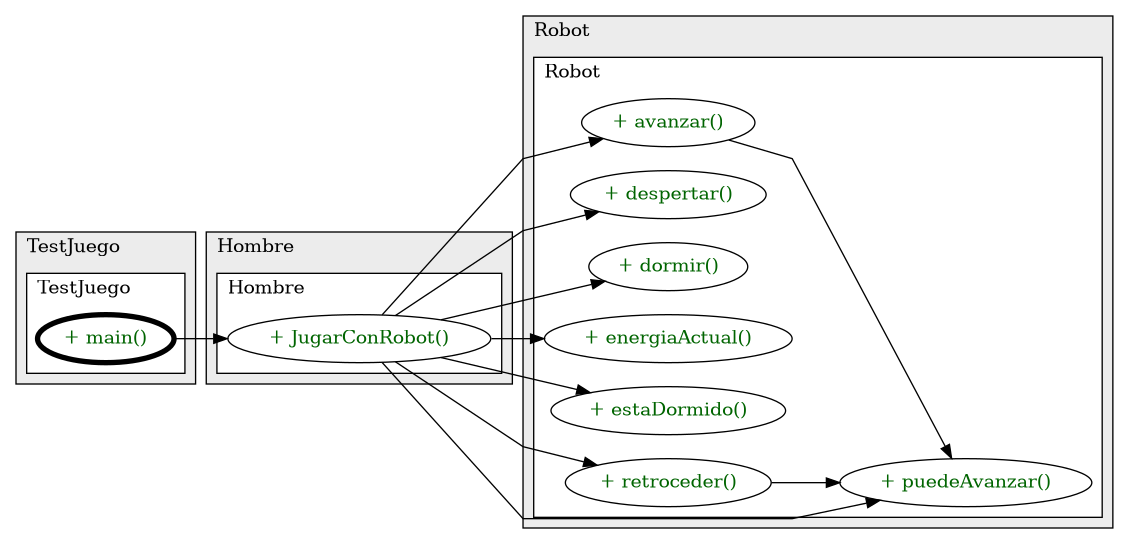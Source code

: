 @startuml

/' diagram meta data start
config=CallConfiguration;
{
  "rootMethod": "TestJuego#main(String[])",
  "projectClassification": {
    "searchMode": "OpenProject", // OpenProject, AllProjects
    "includedProjects": "",
    "pathEndKeywords": "*.impl",
    "isClientPath": "",
    "isClientName": "",
    "isTestPath": "",
    "isTestName": "",
    "isMappingPath": "",
    "isMappingName": "",
    "isDataAccessPath": "",
    "isDataAccessName": "",
    "isDataStructurePath": "",
    "isDataStructureName": "",
    "isInterfaceStructuresPath": "",
    "isInterfaceStructuresName": "",
    "isEntryPointPath": "",
    "isEntryPointName": "",
    "treatFinalFieldsAsMandatory": false
  },
  "graphRestriction": {
    "classPackageExcludeFilter": "",
    "classPackageIncludeFilter": "",
    "classNameExcludeFilter": "",
    "classNameIncludeFilter": "",
    "methodNameExcludeFilter": "",
    "methodNameIncludeFilter": "",
    "removeByInheritance": "", // inheritance/annotation based filtering is done in a second step
    "removeByAnnotation": "",
    "removeByClassPackage": "", // cleanup the graph after inheritance/annotation based filtering is done
    "removeByClassName": "",
    "cutMappings": false,
    "cutEnum": true,
    "cutTests": true,
    "cutClient": true,
    "cutDataAccess": true,
    "cutInterfaceStructures": true,
    "cutDataStructures": true,
    "cutGetterAndSetter": true,
    "cutConstructors": true
  },
  "graphTraversal": {
    "forwardDepth": 3,
    "backwardDepth": 3,
    "classPackageExcludeFilter": "",
    "classPackageIncludeFilter": "",
    "classNameExcludeFilter": "",
    "classNameIncludeFilter": "",
    "methodNameExcludeFilter": "",
    "methodNameIncludeFilter": "",
    "hideMappings": false,
    "hideDataStructures": false,
    "hidePrivateMethods": true,
    "hideInterfaceCalls": true, // indirection: implementation -> interface (is hidden) -> implementation
    "onlyShowApplicationEntryPoints": false, // root node is included
    "useMethodCallsForStructureDiagram": "ForwardOnly" // ForwardOnly, BothDirections, No
  },
  "details": {
    "aggregation": "GroupByClass", // ByClass, GroupByClass, None
    "showMethodParametersTypes": false,
    "showMethodParametersNames": false,
    "showMethodReturnType": false,
    "showPackageLevels": 2,
    "showCallOrder": false,
    "edgeMode": "MethodsOnly", // TypesOnly, MethodsOnly, TypesAndMethods, MethodsAndDirectTypeUsage
    "showDetailedClassStructure": false
  },
  "rootClass": "TestJuego",
  "extensionCallbackMethod": "" // qualified.class.name#methodName - signature: public static String method(String)
}
diagram meta data end '/



digraph g {
    rankdir="LR"
    splines=polyline
    

'nodes 
subgraph cluster_2127812561 { 
   	label=Hombre
	labeljust=l
	fillcolor="#ececec"
	style=filled
   
   subgraph cluster_1496900302 { 
   	label=Hombre
	labeljust=l
	fillcolor=white
	style=filled
   
   Hombre2127812561XXXJugarConRobot79133258[
	label="+ JugarConRobot()"
	style=filled
	fillcolor=white
	tooltip="Hombre

null"
	fontcolor=darkgreen
];
} 
} 

subgraph cluster_79133258 { 
   	label=Robot
	labeljust=l
	fillcolor="#ececec"
	style=filled
   
   subgraph cluster_1250459226 { 
   	label=Robot
	labeljust=l
	fillcolor=white
	style=filled
   
   Robot79133258XXXavanzar104431[
	label="+ avanzar()"
	style=filled
	fillcolor=white
	tooltip="Robot

null"
	fontcolor=darkgreen
];

Robot79133258XXXdespertar0[
	label="+ despertar()"
	style=filled
	fillcolor=white
	tooltip="Robot

null"
	fontcolor=darkgreen
];

Robot79133258XXXdormir0[
	label="+ dormir()"
	style=filled
	fillcolor=white
	tooltip="Robot

null"
	fontcolor=darkgreen
];

Robot79133258XXXenergiaActual0[
	label="+ energiaActual()"
	style=filled
	fillcolor=white
	tooltip="Robot

null"
	fontcolor=darkgreen
];

Robot79133258XXXestaDormido0[
	label="+ estaDormido()"
	style=filled
	fillcolor=white
	tooltip="Robot

null"
	fontcolor=darkgreen
];

Robot79133258XXXpuedeAvanzar104431[
	label="+ puedeAvanzar()"
	style=filled
	fillcolor=white
	tooltip="Robot

null"
	fontcolor=darkgreen
];

Robot79133258XXXretroceder104431[
	label="+ retroceder()"
	style=filled
	fillcolor=white
	tooltip="Robot

null"
	fontcolor=darkgreen
];
} 
} 

subgraph cluster_804481360 { 
   	label=TestJuego
	labeljust=l
	fillcolor="#ececec"
	style=filled
   
   subgraph cluster_2044607950 { 
   	label=TestJuego
	labeljust=l
	fillcolor=white
	style=filled
   
   TestJuego804481360XXXmain1859653459[
	label="+ main()"
	style=filled
	fillcolor=white
	tooltip="TestJuego

null"
	penwidth=4
	fontcolor=darkgreen
];
} 
} 

'edges    
Hombre2127812561XXXJugarConRobot79133258 -> Robot79133258XXXavanzar104431;
Hombre2127812561XXXJugarConRobot79133258 -> Robot79133258XXXdespertar0;
Hombre2127812561XXXJugarConRobot79133258 -> Robot79133258XXXdormir0;
Hombre2127812561XXXJugarConRobot79133258 -> Robot79133258XXXenergiaActual0;
Hombre2127812561XXXJugarConRobot79133258 -> Robot79133258XXXestaDormido0;
Hombre2127812561XXXJugarConRobot79133258 -> Robot79133258XXXpuedeAvanzar104431;
Hombre2127812561XXXJugarConRobot79133258 -> Robot79133258XXXretroceder104431;
Robot79133258XXXavanzar104431 -> Robot79133258XXXpuedeAvanzar104431;
Robot79133258XXXretroceder104431 -> Robot79133258XXXpuedeAvanzar104431;
TestJuego804481360XXXmain1859653459 -> Hombre2127812561XXXJugarConRobot79133258;
    
}
@enduml